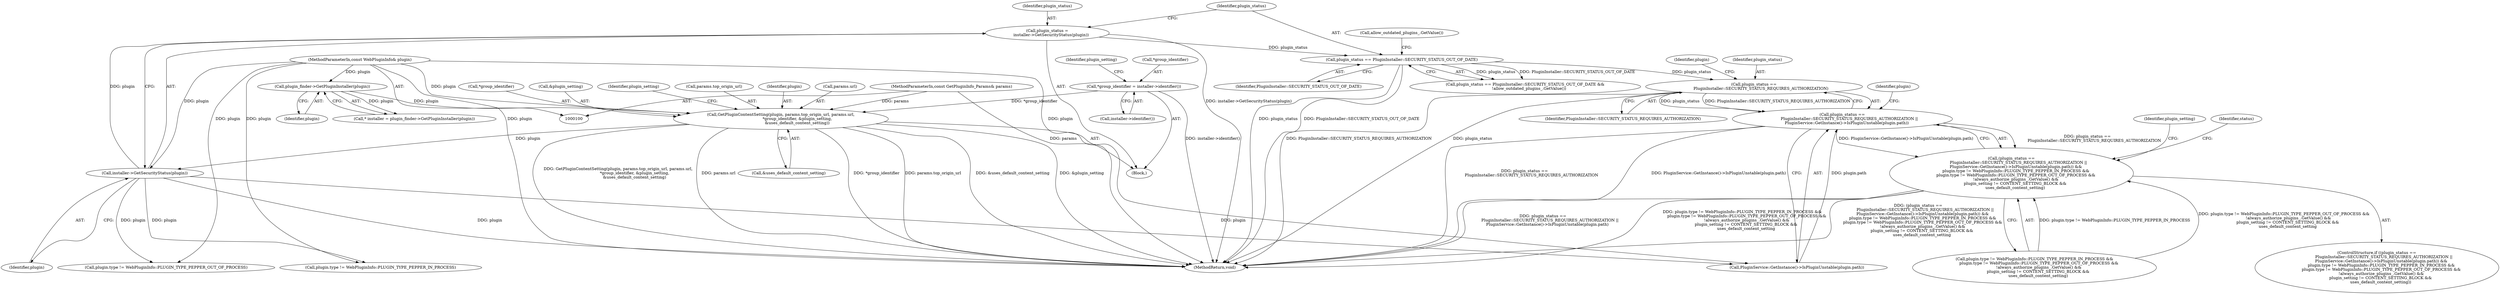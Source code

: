 digraph "1_Chrome_ef97ce340c462d5212336f09bf8075d1cb10faa4@del" {
"1000179" [label="(Call,plugin_status ==\n           PluginInstaller::SECURITY_STATUS_REQUIRES_AUTHORIZATION)"];
"1000154" [label="(Call,plugin_status == PluginInstaller::SECURITY_STATUS_OUT_OF_DATE)"];
"1000148" [label="(Call,plugin_status =\n      installer->GetSecurityStatus(plugin))"];
"1000150" [label="(Call,installer->GetSecurityStatus(plugin))"];
"1000129" [label="(Call,GetPluginContentSetting(plugin, params.top_origin_url, params.url,\n                          *group_identifier, &plugin_setting,\n                          &uses_default_content_setting))"];
"1000111" [label="(Call,plugin_finder->GetPluginInstaller(plugin))"];
"1000102" [label="(MethodParameterIn,const WebPluginInfo& plugin)"];
"1000101" [label="(MethodParameterIn,const GetPluginInfo_Params& params)"];
"1000117" [label="(Call,*group_identifier = installer->identifier())"];
"1000178" [label="(Call,plugin_status ==\n           PluginInstaller::SECURITY_STATUS_REQUIRES_AUTHORIZATION ||\n       PluginService::GetInstance()->IsPluginUnstable(plugin.path))"];
"1000177" [label="(Call,(plugin_status ==\n           PluginInstaller::SECURITY_STATUS_REQUIRES_AUTHORIZATION ||\n       PluginService::GetInstance()->IsPluginUnstable(plugin.path)) &&\n       plugin.type != WebPluginInfo::PLUGIN_TYPE_PEPPER_IN_PROCESS &&\n       plugin.type != WebPluginInfo::PLUGIN_TYPE_PEPPER_OUT_OF_PROCESS &&\n       !always_authorize_plugins_.GetValue() &&\n      plugin_setting != CONTENT_SETTING_BLOCK &&\n      uses_default_content_setting)"];
"1000187" [label="(Call,plugin.type != WebPluginInfo::PLUGIN_TYPE_PEPPER_IN_PROCESS)"];
"1000111" [label="(Call,plugin_finder->GetPluginInstaller(plugin))"];
"1000149" [label="(Identifier,plugin_status)"];
"1000145" [label="(Identifier,plugin_setting)"];
"1000215" [label="(Identifier,plugin_setting)"];
"1000193" [label="(Call,plugin.type != WebPluginInfo::PLUGIN_TYPE_PEPPER_OUT_OF_PROCESS)"];
"1000131" [label="(Call,params.top_origin_url)"];
"1000101" [label="(MethodParameterIn,const GetPluginInfo_Params& params)"];
"1000109" [label="(Call,* installer = plugin_finder->GetPluginInstaller(plugin))"];
"1000112" [label="(Identifier,plugin)"];
"1000176" [label="(ControlStructure,if ((plugin_status ==\n           PluginInstaller::SECURITY_STATUS_REQUIRES_AUTHORIZATION ||\n       PluginService::GetInstance()->IsPluginUnstable(plugin.path)) &&\n       plugin.type != WebPluginInfo::PLUGIN_TYPE_PEPPER_IN_PROCESS &&\n       plugin.type != WebPluginInfo::PLUGIN_TYPE_PEPPER_OUT_OF_PROCESS &&\n       !always_authorize_plugins_.GetValue() &&\n      plugin_setting != CONTENT_SETTING_BLOCK &&\n      uses_default_content_setting))"];
"1000120" [label="(Call,installer->identifier())"];
"1000130" [label="(Identifier,plugin)"];
"1000107" [label="(Block,)"];
"1000129" [label="(Call,GetPluginContentSetting(plugin, params.top_origin_url, params.url,\n                          *group_identifier, &plugin_setting,\n                          &uses_default_content_setting))"];
"1000123" [label="(Identifier,plugin_setting)"];
"1000153" [label="(Call,plugin_status == PluginInstaller::SECURITY_STATUS_OUT_OF_DATE &&\n      !allow_outdated_plugins_.GetValue())"];
"1000150" [label="(Call,installer->GetSecurityStatus(plugin))"];
"1000189" [label="(Identifier,plugin)"];
"1000181" [label="(Identifier,PluginInstaller::SECURITY_STATUS_REQUIRES_AUTHORIZATION)"];
"1000151" [label="(Identifier,plugin)"];
"1000134" [label="(Call,params.url)"];
"1000184" [label="(Identifier,plugin)"];
"1000209" [label="(Identifier,status)"];
"1000156" [label="(Identifier,PluginInstaller::SECURITY_STATUS_OUT_OF_DATE)"];
"1000137" [label="(Call,*group_identifier)"];
"1000102" [label="(MethodParameterIn,const WebPluginInfo& plugin)"];
"1000232" [label="(MethodReturn,void)"];
"1000186" [label="(Call,plugin.type != WebPluginInfo::PLUGIN_TYPE_PEPPER_IN_PROCESS &&\n       plugin.type != WebPluginInfo::PLUGIN_TYPE_PEPPER_OUT_OF_PROCESS &&\n       !always_authorize_plugins_.GetValue() &&\n      plugin_setting != CONTENT_SETTING_BLOCK &&\n      uses_default_content_setting)"];
"1000141" [label="(Call,&uses_default_content_setting)"];
"1000180" [label="(Identifier,plugin_status)"];
"1000154" [label="(Call,plugin_status == PluginInstaller::SECURITY_STATUS_OUT_OF_DATE)"];
"1000118" [label="(Call,*group_identifier)"];
"1000139" [label="(Call,&plugin_setting)"];
"1000148" [label="(Call,plugin_status =\n      installer->GetSecurityStatus(plugin))"];
"1000177" [label="(Call,(plugin_status ==\n           PluginInstaller::SECURITY_STATUS_REQUIRES_AUTHORIZATION ||\n       PluginService::GetInstance()->IsPluginUnstable(plugin.path)) &&\n       plugin.type != WebPluginInfo::PLUGIN_TYPE_PEPPER_IN_PROCESS &&\n       plugin.type != WebPluginInfo::PLUGIN_TYPE_PEPPER_OUT_OF_PROCESS &&\n       !always_authorize_plugins_.GetValue() &&\n      plugin_setting != CONTENT_SETTING_BLOCK &&\n      uses_default_content_setting)"];
"1000179" [label="(Call,plugin_status ==\n           PluginInstaller::SECURITY_STATUS_REQUIRES_AUTHORIZATION)"];
"1000158" [label="(Call,allow_outdated_plugins_.GetValue())"];
"1000155" [label="(Identifier,plugin_status)"];
"1000182" [label="(Call,PluginService::GetInstance()->IsPluginUnstable(plugin.path))"];
"1000178" [label="(Call,plugin_status ==\n           PluginInstaller::SECURITY_STATUS_REQUIRES_AUTHORIZATION ||\n       PluginService::GetInstance()->IsPluginUnstable(plugin.path))"];
"1000117" [label="(Call,*group_identifier = installer->identifier())"];
"1000179" -> "1000178"  [label="AST: "];
"1000179" -> "1000181"  [label="CFG: "];
"1000180" -> "1000179"  [label="AST: "];
"1000181" -> "1000179"  [label="AST: "];
"1000184" -> "1000179"  [label="CFG: "];
"1000178" -> "1000179"  [label="CFG: "];
"1000179" -> "1000232"  [label="DDG: PluginInstaller::SECURITY_STATUS_REQUIRES_AUTHORIZATION"];
"1000179" -> "1000232"  [label="DDG: plugin_status"];
"1000179" -> "1000178"  [label="DDG: plugin_status"];
"1000179" -> "1000178"  [label="DDG: PluginInstaller::SECURITY_STATUS_REQUIRES_AUTHORIZATION"];
"1000154" -> "1000179"  [label="DDG: plugin_status"];
"1000154" -> "1000153"  [label="AST: "];
"1000154" -> "1000156"  [label="CFG: "];
"1000155" -> "1000154"  [label="AST: "];
"1000156" -> "1000154"  [label="AST: "];
"1000158" -> "1000154"  [label="CFG: "];
"1000153" -> "1000154"  [label="CFG: "];
"1000154" -> "1000232"  [label="DDG: plugin_status"];
"1000154" -> "1000232"  [label="DDG: PluginInstaller::SECURITY_STATUS_OUT_OF_DATE"];
"1000154" -> "1000153"  [label="DDG: plugin_status"];
"1000154" -> "1000153"  [label="DDG: PluginInstaller::SECURITY_STATUS_OUT_OF_DATE"];
"1000148" -> "1000154"  [label="DDG: plugin_status"];
"1000148" -> "1000107"  [label="AST: "];
"1000148" -> "1000150"  [label="CFG: "];
"1000149" -> "1000148"  [label="AST: "];
"1000150" -> "1000148"  [label="AST: "];
"1000155" -> "1000148"  [label="CFG: "];
"1000148" -> "1000232"  [label="DDG: installer->GetSecurityStatus(plugin)"];
"1000150" -> "1000148"  [label="DDG: plugin"];
"1000150" -> "1000151"  [label="CFG: "];
"1000151" -> "1000150"  [label="AST: "];
"1000150" -> "1000232"  [label="DDG: plugin"];
"1000129" -> "1000150"  [label="DDG: plugin"];
"1000102" -> "1000150"  [label="DDG: plugin"];
"1000150" -> "1000182"  [label="DDG: plugin"];
"1000150" -> "1000187"  [label="DDG: plugin"];
"1000150" -> "1000193"  [label="DDG: plugin"];
"1000129" -> "1000107"  [label="AST: "];
"1000129" -> "1000141"  [label="CFG: "];
"1000130" -> "1000129"  [label="AST: "];
"1000131" -> "1000129"  [label="AST: "];
"1000134" -> "1000129"  [label="AST: "];
"1000137" -> "1000129"  [label="AST: "];
"1000139" -> "1000129"  [label="AST: "];
"1000141" -> "1000129"  [label="AST: "];
"1000145" -> "1000129"  [label="CFG: "];
"1000129" -> "1000232"  [label="DDG: &uses_default_content_setting"];
"1000129" -> "1000232"  [label="DDG: &plugin_setting"];
"1000129" -> "1000232"  [label="DDG: GetPluginContentSetting(plugin, params.top_origin_url, params.url,\n                          *group_identifier, &plugin_setting,\n                          &uses_default_content_setting)"];
"1000129" -> "1000232"  [label="DDG: params.url"];
"1000129" -> "1000232"  [label="DDG: *group_identifier"];
"1000129" -> "1000232"  [label="DDG: params.top_origin_url"];
"1000111" -> "1000129"  [label="DDG: plugin"];
"1000102" -> "1000129"  [label="DDG: plugin"];
"1000101" -> "1000129"  [label="DDG: params"];
"1000117" -> "1000129"  [label="DDG: *group_identifier"];
"1000111" -> "1000109"  [label="AST: "];
"1000111" -> "1000112"  [label="CFG: "];
"1000112" -> "1000111"  [label="AST: "];
"1000109" -> "1000111"  [label="CFG: "];
"1000111" -> "1000109"  [label="DDG: plugin"];
"1000102" -> "1000111"  [label="DDG: plugin"];
"1000102" -> "1000100"  [label="AST: "];
"1000102" -> "1000232"  [label="DDG: plugin"];
"1000102" -> "1000182"  [label="DDG: plugin"];
"1000102" -> "1000187"  [label="DDG: plugin"];
"1000102" -> "1000193"  [label="DDG: plugin"];
"1000101" -> "1000100"  [label="AST: "];
"1000101" -> "1000232"  [label="DDG: params"];
"1000117" -> "1000107"  [label="AST: "];
"1000117" -> "1000120"  [label="CFG: "];
"1000118" -> "1000117"  [label="AST: "];
"1000120" -> "1000117"  [label="AST: "];
"1000123" -> "1000117"  [label="CFG: "];
"1000117" -> "1000232"  [label="DDG: installer->identifier()"];
"1000178" -> "1000177"  [label="AST: "];
"1000178" -> "1000182"  [label="CFG: "];
"1000182" -> "1000178"  [label="AST: "];
"1000189" -> "1000178"  [label="CFG: "];
"1000177" -> "1000178"  [label="CFG: "];
"1000178" -> "1000232"  [label="DDG: PluginService::GetInstance()->IsPluginUnstable(plugin.path)"];
"1000178" -> "1000232"  [label="DDG: plugin_status ==\n           PluginInstaller::SECURITY_STATUS_REQUIRES_AUTHORIZATION"];
"1000178" -> "1000177"  [label="DDG: plugin_status ==\n           PluginInstaller::SECURITY_STATUS_REQUIRES_AUTHORIZATION"];
"1000178" -> "1000177"  [label="DDG: PluginService::GetInstance()->IsPluginUnstable(plugin.path)"];
"1000182" -> "1000178"  [label="DDG: plugin.path"];
"1000177" -> "1000176"  [label="AST: "];
"1000177" -> "1000186"  [label="CFG: "];
"1000186" -> "1000177"  [label="AST: "];
"1000209" -> "1000177"  [label="CFG: "];
"1000215" -> "1000177"  [label="CFG: "];
"1000177" -> "1000232"  [label="DDG: plugin_status ==\n           PluginInstaller::SECURITY_STATUS_REQUIRES_AUTHORIZATION ||\n       PluginService::GetInstance()->IsPluginUnstable(plugin.path)"];
"1000177" -> "1000232"  [label="DDG: plugin.type != WebPluginInfo::PLUGIN_TYPE_PEPPER_IN_PROCESS &&\n       plugin.type != WebPluginInfo::PLUGIN_TYPE_PEPPER_OUT_OF_PROCESS &&\n       !always_authorize_plugins_.GetValue() &&\n      plugin_setting != CONTENT_SETTING_BLOCK &&\n      uses_default_content_setting"];
"1000177" -> "1000232"  [label="DDG: (plugin_status ==\n           PluginInstaller::SECURITY_STATUS_REQUIRES_AUTHORIZATION ||\n       PluginService::GetInstance()->IsPluginUnstable(plugin.path)) &&\n       plugin.type != WebPluginInfo::PLUGIN_TYPE_PEPPER_IN_PROCESS &&\n       plugin.type != WebPluginInfo::PLUGIN_TYPE_PEPPER_OUT_OF_PROCESS &&\n       !always_authorize_plugins_.GetValue() &&\n      plugin_setting != CONTENT_SETTING_BLOCK &&\n      uses_default_content_setting"];
"1000186" -> "1000177"  [label="DDG: plugin.type != WebPluginInfo::PLUGIN_TYPE_PEPPER_IN_PROCESS"];
"1000186" -> "1000177"  [label="DDG: plugin.type != WebPluginInfo::PLUGIN_TYPE_PEPPER_OUT_OF_PROCESS &&\n       !always_authorize_plugins_.GetValue() &&\n      plugin_setting != CONTENT_SETTING_BLOCK &&\n      uses_default_content_setting"];
}
